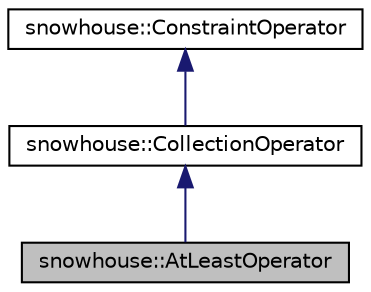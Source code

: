 digraph "snowhouse::AtLeastOperator"
{
 // INTERACTIVE_SVG=YES
  edge [fontname="Helvetica",fontsize="10",labelfontname="Helvetica",labelfontsize="10"];
  node [fontname="Helvetica",fontsize="10",shape=record];
  Node0 [label="snowhouse::AtLeastOperator",height=0.2,width=0.4,color="black", fillcolor="grey75", style="filled", fontcolor="black"];
  Node1 -> Node0 [dir="back",color="midnightblue",fontsize="10",style="solid",fontname="Helvetica"];
  Node1 [label="snowhouse::CollectionOperator",height=0.2,width=0.4,color="black", fillcolor="white", style="filled",URL="$structsnowhouse_1_1CollectionOperator.html"];
  Node2 -> Node1 [dir="back",color="midnightblue",fontsize="10",style="solid",fontname="Helvetica"];
  Node2 [label="snowhouse::ConstraintOperator",height=0.2,width=0.4,color="black", fillcolor="white", style="filled",URL="$structsnowhouse_1_1ConstraintOperator.html"];
}

